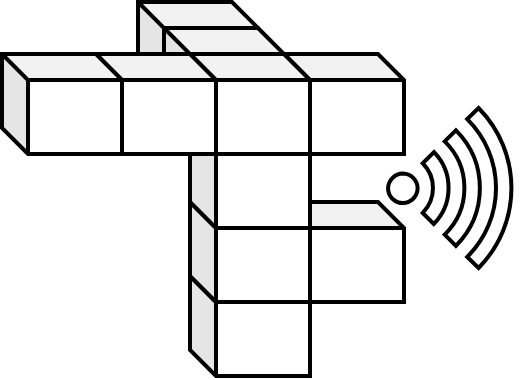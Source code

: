 <mxfile>
    <diagram name="Page-1" id="0G1oYMOHJZyfRjhtutIq">
        <mxGraphModel dx="636" dy="593" grid="1" gridSize="10" guides="1" tooltips="1" connect="1" arrows="1" fold="1" page="1" pageScale="1" pageWidth="850" pageHeight="1100" math="0" shadow="0">
            <root>
                <mxCell id="0"/>
                <mxCell id="1" parent="0"/>
                <mxCell id="dPvSl-fLuJKZtYe6wwME-53" value="" style="shape=cube;whiteSpace=wrap;html=1;boundedLbl=1;backgroundOutline=1;darkOpacity=0.05;darkOpacity2=0.1;size=13;strokeWidth=2;strokeColor=default;" parent="1" vertex="1">
                    <mxGeometry x="363" y="270" width="60" height="50" as="geometry"/>
                </mxCell>
                <mxCell id="dPvSl-fLuJKZtYe6wwME-52" value="" style="shape=cube;whiteSpace=wrap;html=1;boundedLbl=1;backgroundOutline=1;darkOpacity=0.05;darkOpacity2=0.1;size=13;strokeWidth=2;strokeColor=default;" parent="1" vertex="1">
                    <mxGeometry x="376" y="283" width="60" height="50" as="geometry"/>
                </mxCell>
                <mxCell id="dPvSl-fLuJKZtYe6wwME-30" value="" style="shape=cube;whiteSpace=wrap;html=1;boundedLbl=1;backgroundOutline=1;darkOpacity=0.05;darkOpacity2=0.1;size=13;strokeWidth=2;strokeColor=default;" parent="1" vertex="1">
                    <mxGeometry x="436" y="370" width="60" height="50" as="geometry"/>
                </mxCell>
                <mxCell id="dPvSl-fLuJKZtYe6wwME-29" value="" style="shape=cube;whiteSpace=wrap;html=1;boundedLbl=1;backgroundOutline=1;darkOpacity=0.05;darkOpacity2=0.1;size=13;strokeWidth=2;strokeColor=default;" parent="1" vertex="1">
                    <mxGeometry x="436" y="296" width="60" height="50" as="geometry"/>
                </mxCell>
                <mxCell id="dPvSl-fLuJKZtYe6wwME-1" value="" style="shape=cube;whiteSpace=wrap;html=1;boundedLbl=1;backgroundOutline=1;darkOpacity=0.05;darkOpacity2=0.1;size=13;strokeWidth=2;strokeColor=default;" parent="1" vertex="1">
                    <mxGeometry x="389" y="407" width="60" height="50" as="geometry"/>
                </mxCell>
                <mxCell id="dPvSl-fLuJKZtYe6wwME-2" value="" style="shape=cube;whiteSpace=wrap;html=1;boundedLbl=1;backgroundOutline=1;darkOpacity=0.05;darkOpacity2=0.1;size=13;strokeWidth=2;strokeColor=default;" parent="1" vertex="1">
                    <mxGeometry x="389" y="370" width="60" height="50" as="geometry"/>
                </mxCell>
                <mxCell id="dPvSl-fLuJKZtYe6wwME-3" value="" style="shape=cube;whiteSpace=wrap;html=1;boundedLbl=1;backgroundOutline=1;darkOpacity=0.05;darkOpacity2=0.1;size=13;strokeWidth=2;strokeColor=default;" parent="1" vertex="1">
                    <mxGeometry x="389" y="333" width="60" height="50" as="geometry"/>
                </mxCell>
                <mxCell id="dPvSl-fLuJKZtYe6wwME-4" value="" style="shape=cube;whiteSpace=wrap;html=1;boundedLbl=1;backgroundOutline=1;darkOpacity=0.05;darkOpacity2=0.1;size=13;strokeWidth=2;strokeColor=default;" parent="1" vertex="1">
                    <mxGeometry x="389" y="296" width="60" height="50" as="geometry"/>
                </mxCell>
                <mxCell id="dPvSl-fLuJKZtYe6wwME-5" value="" style="shape=cube;whiteSpace=wrap;html=1;boundedLbl=1;backgroundOutline=1;darkOpacity=0.05;darkOpacity2=0.1;size=13;strokeWidth=2;strokeColor=default;" parent="1" vertex="1">
                    <mxGeometry x="342" y="296" width="60" height="50" as="geometry"/>
                </mxCell>
                <mxCell id="dPvSl-fLuJKZtYe6wwME-28" value="" style="shape=cube;whiteSpace=wrap;html=1;boundedLbl=1;backgroundOutline=1;darkOpacity=0.05;darkOpacity2=0.1;size=13;strokeWidth=2;strokeColor=default;" parent="1" vertex="1">
                    <mxGeometry x="295" y="296" width="60" height="50" as="geometry"/>
                </mxCell>
                <mxCell id="dPvSl-fLuJKZtYe6wwME-51" value="" style="sketch=0;aspect=fixed;pointerEvents=1;shadow=0;dashed=0;html=1;labelPosition=center;verticalLabelPosition=bottom;verticalAlign=top;align=center;shape=mxgraph.mscae.enterprise.wireless_connection;strokeWidth=2;strokeColor=default;" parent="1" vertex="1">
                    <mxGeometry x="488" y="323" width="67.2" height="80" as="geometry"/>
                </mxCell>
            </root>
        </mxGraphModel>
    </diagram>
</mxfile>